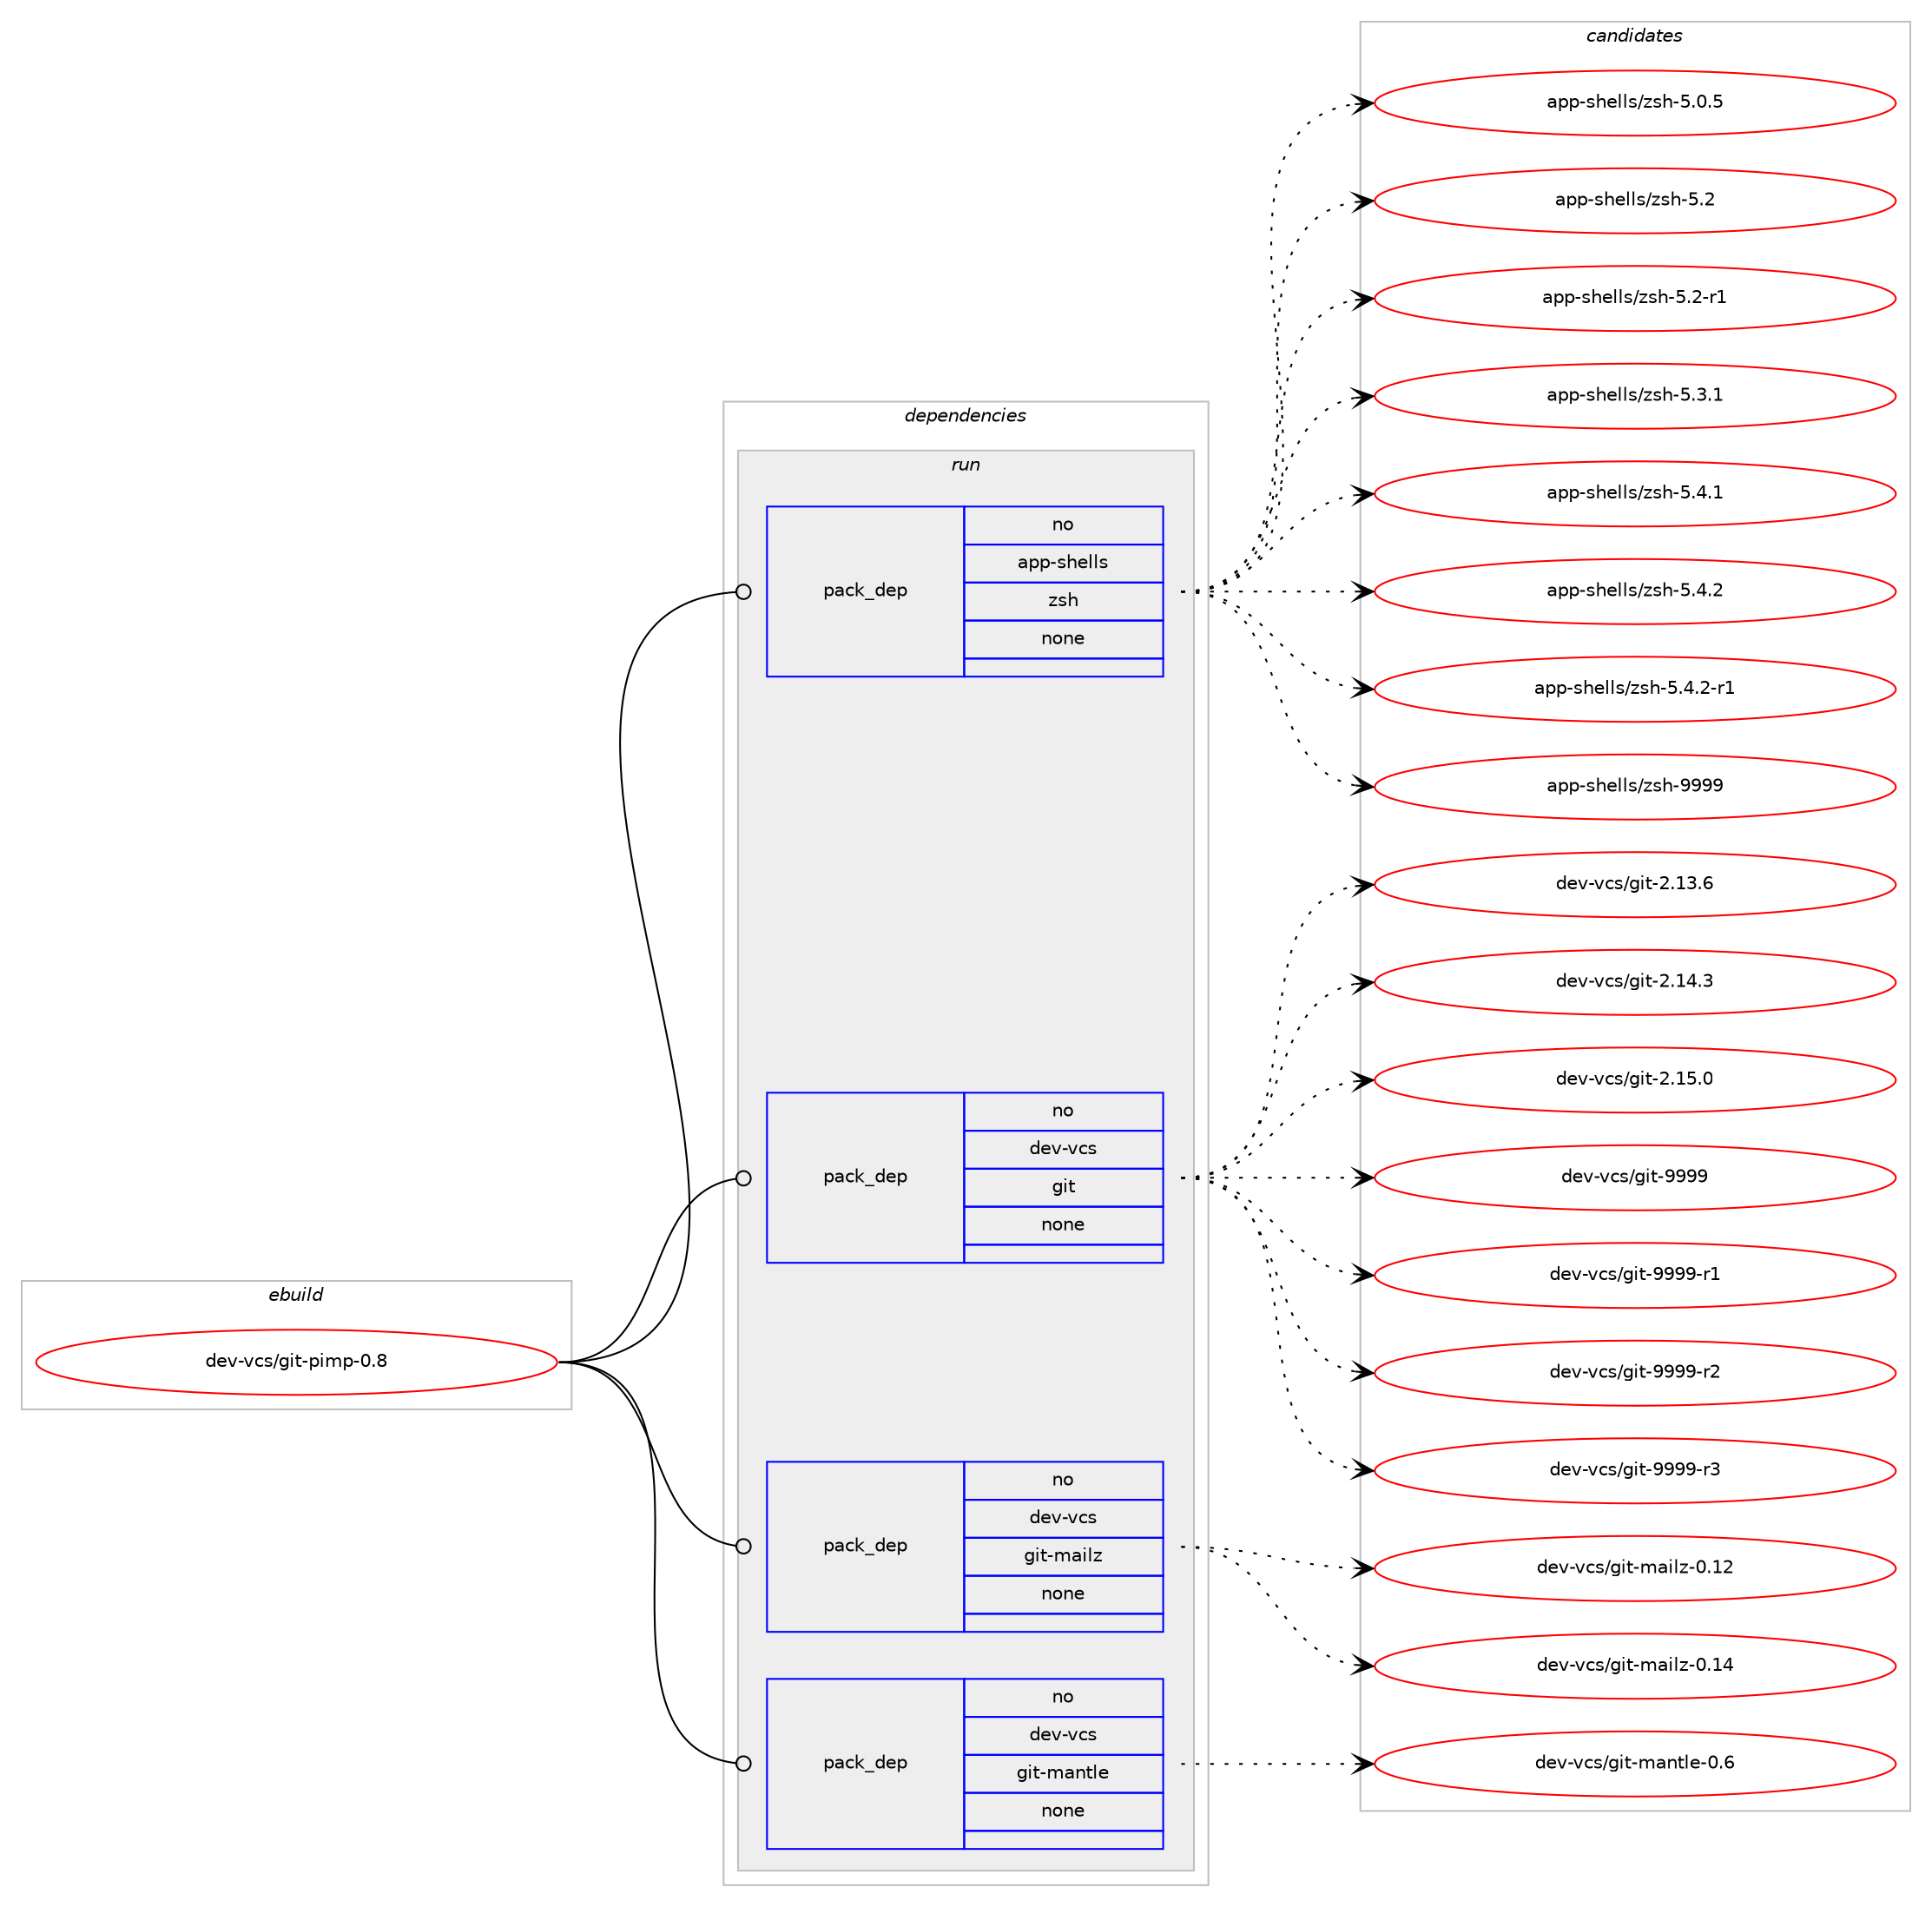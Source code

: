 digraph prolog {

# *************
# Graph options
# *************

newrank=true;
concentrate=true;
compound=true;
graph [rankdir=LR,fontname=Helvetica,fontsize=10,ranksep=1.5];#, ranksep=2.5, nodesep=0.2];
edge  [arrowhead=vee];
node  [fontname=Helvetica,fontsize=10];

# **********
# The ebuild
# **********

subgraph cluster_leftcol {
color=gray;
rank=same;
label=<<i>ebuild</i>>;
id [label="dev-vcs/git-pimp-0.8", color=red, width=4, href="../dev-vcs/git-pimp-0.8.svg"];
}

# ****************
# The dependencies
# ****************

subgraph cluster_midcol {
color=gray;
label=<<i>dependencies</i>>;
subgraph cluster_compile {
fillcolor="#eeeeee";
style=filled;
label=<<i>compile</i>>;
}
subgraph cluster_compileandrun {
fillcolor="#eeeeee";
style=filled;
label=<<i>compile and run</i>>;
}
subgraph cluster_run {
fillcolor="#eeeeee";
style=filled;
label=<<i>run</i>>;
subgraph pack207396 {
dependency291011 [label=<<TABLE BORDER="0" CELLBORDER="1" CELLSPACING="0" CELLPADDING="4" WIDTH="220"><TR><TD ROWSPAN="6" CELLPADDING="30">pack_dep</TD></TR><TR><TD WIDTH="110">no</TD></TR><TR><TD>app-shells</TD></TR><TR><TD>zsh</TD></TR><TR><TD>none</TD></TR><TR><TD></TD></TR></TABLE>>, shape=none, color=blue];
}
id:e -> dependency291011:w [weight=20,style="solid",arrowhead="odot"];
subgraph pack207397 {
dependency291012 [label=<<TABLE BORDER="0" CELLBORDER="1" CELLSPACING="0" CELLPADDING="4" WIDTH="220"><TR><TD ROWSPAN="6" CELLPADDING="30">pack_dep</TD></TR><TR><TD WIDTH="110">no</TD></TR><TR><TD>dev-vcs</TD></TR><TR><TD>git</TD></TR><TR><TD>none</TD></TR><TR><TD></TD></TR></TABLE>>, shape=none, color=blue];
}
id:e -> dependency291012:w [weight=20,style="solid",arrowhead="odot"];
subgraph pack207398 {
dependency291013 [label=<<TABLE BORDER="0" CELLBORDER="1" CELLSPACING="0" CELLPADDING="4" WIDTH="220"><TR><TD ROWSPAN="6" CELLPADDING="30">pack_dep</TD></TR><TR><TD WIDTH="110">no</TD></TR><TR><TD>dev-vcs</TD></TR><TR><TD>git-mailz</TD></TR><TR><TD>none</TD></TR><TR><TD></TD></TR></TABLE>>, shape=none, color=blue];
}
id:e -> dependency291013:w [weight=20,style="solid",arrowhead="odot"];
subgraph pack207399 {
dependency291014 [label=<<TABLE BORDER="0" CELLBORDER="1" CELLSPACING="0" CELLPADDING="4" WIDTH="220"><TR><TD ROWSPAN="6" CELLPADDING="30">pack_dep</TD></TR><TR><TD WIDTH="110">no</TD></TR><TR><TD>dev-vcs</TD></TR><TR><TD>git-mantle</TD></TR><TR><TD>none</TD></TR><TR><TD></TD></TR></TABLE>>, shape=none, color=blue];
}
id:e -> dependency291014:w [weight=20,style="solid",arrowhead="odot"];
}
}

# **************
# The candidates
# **************

subgraph cluster_choices {
rank=same;
color=gray;
label=<<i>candidates</i>>;

subgraph choice207396 {
color=black;
nodesep=1;
choice971121124511510410110810811547122115104455346484653 [label="app-shells/zsh-5.0.5", color=red, width=4,href="../app-shells/zsh-5.0.5.svg"];
choice97112112451151041011081081154712211510445534650 [label="app-shells/zsh-5.2", color=red, width=4,href="../app-shells/zsh-5.2.svg"];
choice971121124511510410110810811547122115104455346504511449 [label="app-shells/zsh-5.2-r1", color=red, width=4,href="../app-shells/zsh-5.2-r1.svg"];
choice971121124511510410110810811547122115104455346514649 [label="app-shells/zsh-5.3.1", color=red, width=4,href="../app-shells/zsh-5.3.1.svg"];
choice971121124511510410110810811547122115104455346524649 [label="app-shells/zsh-5.4.1", color=red, width=4,href="../app-shells/zsh-5.4.1.svg"];
choice971121124511510410110810811547122115104455346524650 [label="app-shells/zsh-5.4.2", color=red, width=4,href="../app-shells/zsh-5.4.2.svg"];
choice9711211245115104101108108115471221151044553465246504511449 [label="app-shells/zsh-5.4.2-r1", color=red, width=4,href="../app-shells/zsh-5.4.2-r1.svg"];
choice9711211245115104101108108115471221151044557575757 [label="app-shells/zsh-9999", color=red, width=4,href="../app-shells/zsh-9999.svg"];
dependency291011:e -> choice971121124511510410110810811547122115104455346484653:w [style=dotted,weight="100"];
dependency291011:e -> choice97112112451151041011081081154712211510445534650:w [style=dotted,weight="100"];
dependency291011:e -> choice971121124511510410110810811547122115104455346504511449:w [style=dotted,weight="100"];
dependency291011:e -> choice971121124511510410110810811547122115104455346514649:w [style=dotted,weight="100"];
dependency291011:e -> choice971121124511510410110810811547122115104455346524649:w [style=dotted,weight="100"];
dependency291011:e -> choice971121124511510410110810811547122115104455346524650:w [style=dotted,weight="100"];
dependency291011:e -> choice9711211245115104101108108115471221151044553465246504511449:w [style=dotted,weight="100"];
dependency291011:e -> choice9711211245115104101108108115471221151044557575757:w [style=dotted,weight="100"];
}
subgraph choice207397 {
color=black;
nodesep=1;
choice10010111845118991154710310511645504649514654 [label="dev-vcs/git-2.13.6", color=red, width=4,href="../dev-vcs/git-2.13.6.svg"];
choice10010111845118991154710310511645504649524651 [label="dev-vcs/git-2.14.3", color=red, width=4,href="../dev-vcs/git-2.14.3.svg"];
choice10010111845118991154710310511645504649534648 [label="dev-vcs/git-2.15.0", color=red, width=4,href="../dev-vcs/git-2.15.0.svg"];
choice1001011184511899115471031051164557575757 [label="dev-vcs/git-9999", color=red, width=4,href="../dev-vcs/git-9999.svg"];
choice10010111845118991154710310511645575757574511449 [label="dev-vcs/git-9999-r1", color=red, width=4,href="../dev-vcs/git-9999-r1.svg"];
choice10010111845118991154710310511645575757574511450 [label="dev-vcs/git-9999-r2", color=red, width=4,href="../dev-vcs/git-9999-r2.svg"];
choice10010111845118991154710310511645575757574511451 [label="dev-vcs/git-9999-r3", color=red, width=4,href="../dev-vcs/git-9999-r3.svg"];
dependency291012:e -> choice10010111845118991154710310511645504649514654:w [style=dotted,weight="100"];
dependency291012:e -> choice10010111845118991154710310511645504649524651:w [style=dotted,weight="100"];
dependency291012:e -> choice10010111845118991154710310511645504649534648:w [style=dotted,weight="100"];
dependency291012:e -> choice1001011184511899115471031051164557575757:w [style=dotted,weight="100"];
dependency291012:e -> choice10010111845118991154710310511645575757574511449:w [style=dotted,weight="100"];
dependency291012:e -> choice10010111845118991154710310511645575757574511450:w [style=dotted,weight="100"];
dependency291012:e -> choice10010111845118991154710310511645575757574511451:w [style=dotted,weight="100"];
}
subgraph choice207398 {
color=black;
nodesep=1;
choice10010111845118991154710310511645109971051081224548464950 [label="dev-vcs/git-mailz-0.12", color=red, width=4,href="../dev-vcs/git-mailz-0.12.svg"];
choice10010111845118991154710310511645109971051081224548464952 [label="dev-vcs/git-mailz-0.14", color=red, width=4,href="../dev-vcs/git-mailz-0.14.svg"];
dependency291013:e -> choice10010111845118991154710310511645109971051081224548464950:w [style=dotted,weight="100"];
dependency291013:e -> choice10010111845118991154710310511645109971051081224548464952:w [style=dotted,weight="100"];
}
subgraph choice207399 {
color=black;
nodesep=1;
choice100101118451189911547103105116451099711011610810145484654 [label="dev-vcs/git-mantle-0.6", color=red, width=4,href="../dev-vcs/git-mantle-0.6.svg"];
dependency291014:e -> choice100101118451189911547103105116451099711011610810145484654:w [style=dotted,weight="100"];
}
}

}
